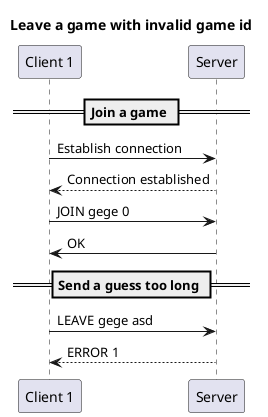 @startuml leaveAGameWithInvalidGameId

title Leave a game with invalid game id

participant "Client 1" as Client1
participant "Server" as Server

== Join a game ==
Client1->Server: Establish connection
Server-->Client1: Connection established
Client1->Server: JOIN gege 0
Server->Client1: OK

== Send a guess too long ==
Client1->Server: LEAVE gege asd
Server-->Client1: ERROR 1

@enduml
